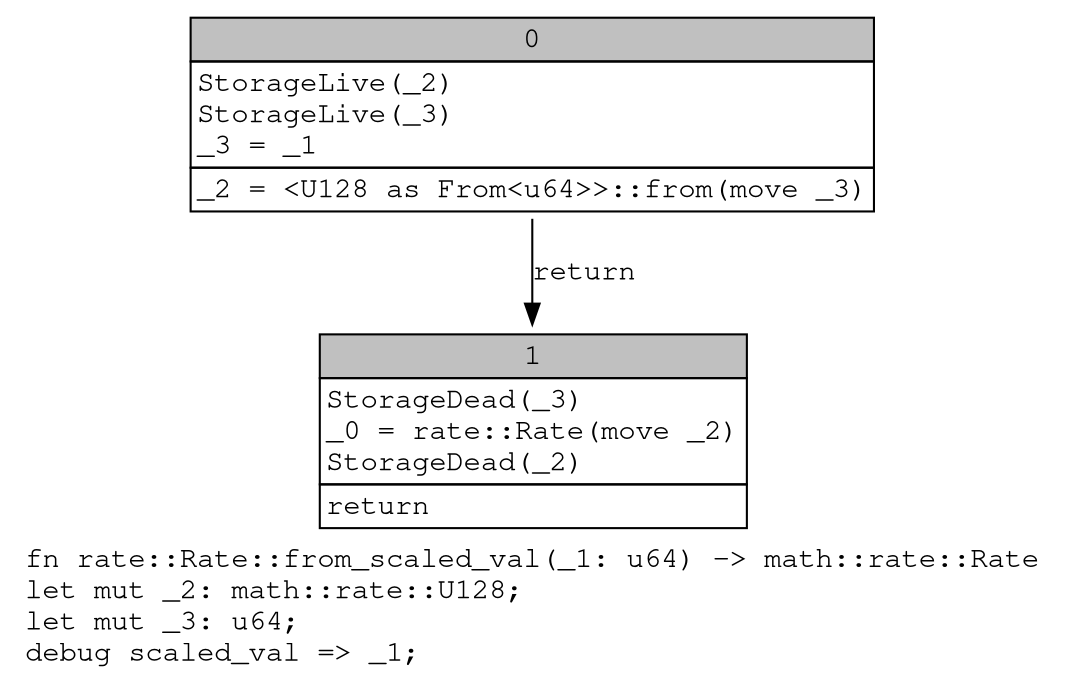 digraph Mir_0_185 {
    graph [fontname="Courier, monospace"];
    node [fontname="Courier, monospace"];
    edge [fontname="Courier, monospace"];
    label=<fn rate::Rate::from_scaled_val(_1: u64) -&gt; math::rate::Rate<br align="left"/>let mut _2: math::rate::U128;<br align="left"/>let mut _3: u64;<br align="left"/>debug scaled_val =&gt; _1;<br align="left"/>>;
    bb0__0_185 [shape="none", label=<<table border="0" cellborder="1" cellspacing="0"><tr><td bgcolor="gray" align="center" colspan="1">0</td></tr><tr><td align="left" balign="left">StorageLive(_2)<br/>StorageLive(_3)<br/>_3 = _1<br/></td></tr><tr><td align="left">_2 = &lt;U128 as From&lt;u64&gt;&gt;::from(move _3)</td></tr></table>>];
    bb1__0_185 [shape="none", label=<<table border="0" cellborder="1" cellspacing="0"><tr><td bgcolor="gray" align="center" colspan="1">1</td></tr><tr><td align="left" balign="left">StorageDead(_3)<br/>_0 = rate::Rate(move _2)<br/>StorageDead(_2)<br/></td></tr><tr><td align="left">return</td></tr></table>>];
    bb0__0_185 -> bb1__0_185 [label="return"];
}
